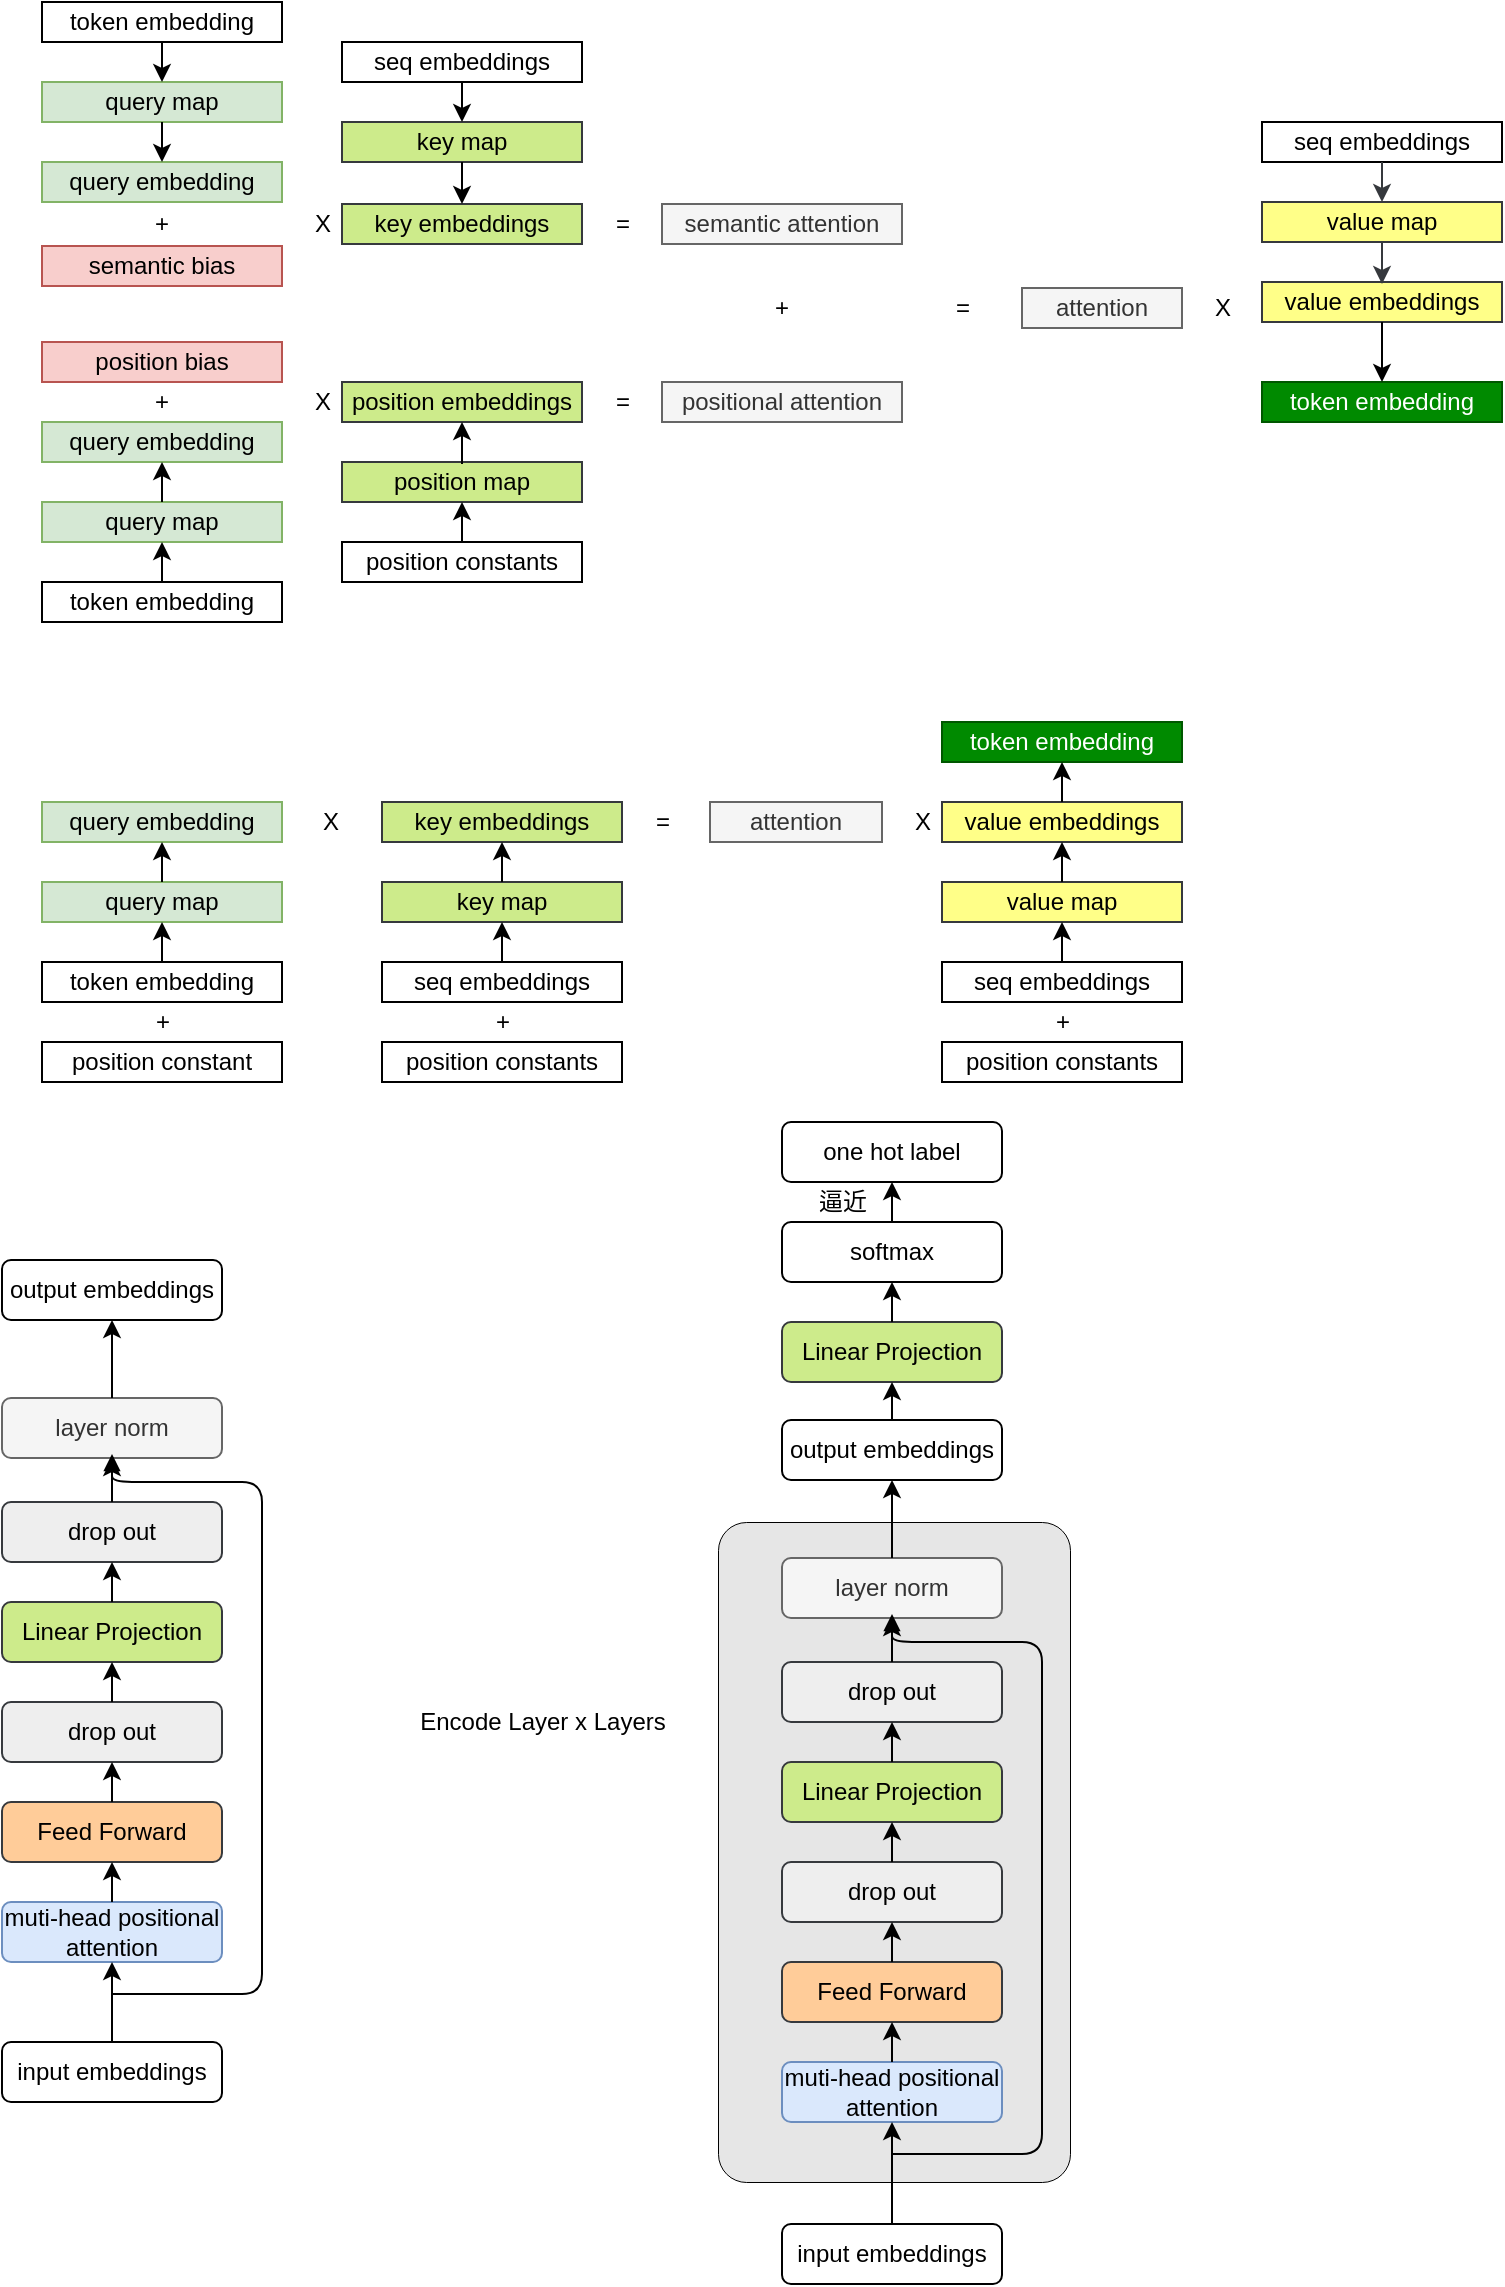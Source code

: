 <mxfile version="14.8.0" type="github">
  <diagram id="w2YfKV74kdbBBfWDP6RA" name="Page-1">
    <mxGraphModel dx="1186" dy="696" grid="1" gridSize="10" guides="1" tooltips="1" connect="1" arrows="1" fold="1" page="1" pageScale="1" pageWidth="827" pageHeight="1169" math="0" shadow="0">
      <root>
        <mxCell id="0" />
        <mxCell id="1" parent="0" />
        <mxCell id="puIDueiWhjBaAkDINTCM-104" value="" style="group" vertex="1" connectable="0" parent="1">
          <mxGeometry x="70" y="380" width="570" height="180" as="geometry" />
        </mxCell>
        <mxCell id="puIDueiWhjBaAkDINTCM-53" value="" style="group" vertex="1" connectable="0" parent="puIDueiWhjBaAkDINTCM-104">
          <mxGeometry y="40" width="120" height="120" as="geometry" />
        </mxCell>
        <mxCell id="puIDueiWhjBaAkDINTCM-16" value="query embedding" style="rounded=0;whiteSpace=wrap;html=1;fillColor=#d5e8d4;strokeColor=#82b366;" vertex="1" parent="puIDueiWhjBaAkDINTCM-53">
          <mxGeometry width="120" height="20" as="geometry" />
        </mxCell>
        <mxCell id="puIDueiWhjBaAkDINTCM-1" value="query map" style="rounded=0;whiteSpace=wrap;html=1;fillColor=#d5e8d4;strokeColor=#82b366;" vertex="1" parent="puIDueiWhjBaAkDINTCM-53">
          <mxGeometry y="40" width="120" height="20" as="geometry" />
        </mxCell>
        <mxCell id="puIDueiWhjBaAkDINTCM-6" value="token embedding" style="rounded=0;whiteSpace=wrap;html=1;" vertex="1" parent="puIDueiWhjBaAkDINTCM-53">
          <mxGeometry y="80" width="120" height="20" as="geometry" />
        </mxCell>
        <mxCell id="puIDueiWhjBaAkDINTCM-54" value="" style="endArrow=classic;html=1;fontColor=#000000;exitX=0.5;exitY=0;exitDx=0;exitDy=0;entryX=0.5;entryY=1;entryDx=0;entryDy=0;" edge="1" parent="puIDueiWhjBaAkDINTCM-53" source="puIDueiWhjBaAkDINTCM-6" target="puIDueiWhjBaAkDINTCM-1">
          <mxGeometry width="50" height="50" relative="1" as="geometry">
            <mxPoint x="310" y="-80" as="sourcePoint" />
            <mxPoint x="360" y="-130" as="targetPoint" />
          </mxGeometry>
        </mxCell>
        <mxCell id="puIDueiWhjBaAkDINTCM-55" value="" style="endArrow=classic;html=1;fontColor=#000000;exitX=0.5;exitY=0;exitDx=0;exitDy=0;entryX=0.5;entryY=1;entryDx=0;entryDy=0;" edge="1" parent="puIDueiWhjBaAkDINTCM-53" source="puIDueiWhjBaAkDINTCM-1" target="puIDueiWhjBaAkDINTCM-16">
          <mxGeometry width="50" height="50" relative="1" as="geometry">
            <mxPoint x="310" y="-80" as="sourcePoint" />
            <mxPoint x="60" y="30" as="targetPoint" />
          </mxGeometry>
        </mxCell>
        <mxCell id="puIDueiWhjBaAkDINTCM-100" value="+" style="text;html=1;resizable=0;autosize=1;align=center;verticalAlign=middle;points=[];fillColor=none;strokeColor=none;rounded=0;fontColor=#000000;" vertex="1" parent="puIDueiWhjBaAkDINTCM-53">
          <mxGeometry x="50" y="100" width="20" height="20" as="geometry" />
        </mxCell>
        <mxCell id="puIDueiWhjBaAkDINTCM-79" value="" style="group" vertex="1" connectable="0" parent="puIDueiWhjBaAkDINTCM-104">
          <mxGeometry x="170" y="40" width="120" height="100" as="geometry" />
        </mxCell>
        <mxCell id="puIDueiWhjBaAkDINTCM-80" value="key embeddings" style="rounded=0;whiteSpace=wrap;html=1;fillColor=#cdeb8b;strokeColor=#36393d;" vertex="1" parent="puIDueiWhjBaAkDINTCM-79">
          <mxGeometry width="120" height="20" as="geometry" />
        </mxCell>
        <mxCell id="puIDueiWhjBaAkDINTCM-81" value="key map" style="rounded=0;whiteSpace=wrap;html=1;fillColor=#cdeb8b;strokeColor=#36393d;" vertex="1" parent="puIDueiWhjBaAkDINTCM-79">
          <mxGeometry y="40" width="120" height="20" as="geometry" />
        </mxCell>
        <mxCell id="puIDueiWhjBaAkDINTCM-82" value="seq embeddings" style="rounded=0;whiteSpace=wrap;html=1;" vertex="1" parent="puIDueiWhjBaAkDINTCM-79">
          <mxGeometry y="80" width="120" height="20" as="geometry" />
        </mxCell>
        <mxCell id="puIDueiWhjBaAkDINTCM-83" value="" style="endArrow=classic;html=1;fontColor=#000000;exitX=0.5;exitY=0;exitDx=0;exitDy=0;entryX=0.5;entryY=1;entryDx=0;entryDy=0;" edge="1" parent="puIDueiWhjBaAkDINTCM-79" source="puIDueiWhjBaAkDINTCM-82" target="puIDueiWhjBaAkDINTCM-81">
          <mxGeometry width="50" height="50" relative="1" as="geometry">
            <mxPoint x="310" y="-80" as="sourcePoint" />
            <mxPoint x="360" y="-130" as="targetPoint" />
          </mxGeometry>
        </mxCell>
        <mxCell id="puIDueiWhjBaAkDINTCM-84" value="" style="endArrow=classic;html=1;fontColor=#000000;exitX=0.5;exitY=0;exitDx=0;exitDy=0;entryX=0.5;entryY=1;entryDx=0;entryDy=0;" edge="1" parent="puIDueiWhjBaAkDINTCM-79" source="puIDueiWhjBaAkDINTCM-81" target="puIDueiWhjBaAkDINTCM-80">
          <mxGeometry width="50" height="50" relative="1" as="geometry">
            <mxPoint x="310" y="-80" as="sourcePoint" />
            <mxPoint x="60" y="30" as="targetPoint" />
          </mxGeometry>
        </mxCell>
        <mxCell id="puIDueiWhjBaAkDINTCM-85" value="X" style="text;html=1;resizable=0;autosize=1;align=center;verticalAlign=middle;points=[];fillColor=none;strokeColor=none;rounded=0;fontColor=#000000;" vertex="1" parent="puIDueiWhjBaAkDINTCM-104">
          <mxGeometry x="134" y="40" width="20" height="20" as="geometry" />
        </mxCell>
        <mxCell id="puIDueiWhjBaAkDINTCM-86" value="attention" style="rounded=0;whiteSpace=wrap;html=1;fillColor=#f5f5f5;strokeColor=#666666;fontColor=#333333;" vertex="1" parent="puIDueiWhjBaAkDINTCM-104">
          <mxGeometry x="334" y="40" width="86" height="20" as="geometry" />
        </mxCell>
        <mxCell id="puIDueiWhjBaAkDINTCM-87" value="=" style="text;html=1;resizable=0;autosize=1;align=center;verticalAlign=middle;points=[];fillColor=none;strokeColor=none;rounded=0;fontColor=#000000;" vertex="1" parent="puIDueiWhjBaAkDINTCM-104">
          <mxGeometry x="300" y="40" width="20" height="20" as="geometry" />
        </mxCell>
        <mxCell id="puIDueiWhjBaAkDINTCM-88" value="" style="group" vertex="1" connectable="0" parent="puIDueiWhjBaAkDINTCM-104">
          <mxGeometry x="450" y="40" width="120" height="100" as="geometry" />
        </mxCell>
        <mxCell id="puIDueiWhjBaAkDINTCM-89" value="value embeddings" style="rounded=0;whiteSpace=wrap;html=1;fillColor=#ffff88;strokeColor=#36393d;" vertex="1" parent="puIDueiWhjBaAkDINTCM-88">
          <mxGeometry width="120" height="20" as="geometry" />
        </mxCell>
        <mxCell id="puIDueiWhjBaAkDINTCM-90" value="value map" style="rounded=0;whiteSpace=wrap;html=1;fillColor=#ffff88;strokeColor=#36393d;" vertex="1" parent="puIDueiWhjBaAkDINTCM-88">
          <mxGeometry y="40" width="120" height="20" as="geometry" />
        </mxCell>
        <mxCell id="puIDueiWhjBaAkDINTCM-91" value="seq embeddings" style="rounded=0;whiteSpace=wrap;html=1;" vertex="1" parent="puIDueiWhjBaAkDINTCM-88">
          <mxGeometry y="80" width="120" height="20" as="geometry" />
        </mxCell>
        <mxCell id="puIDueiWhjBaAkDINTCM-92" value="" style="endArrow=classic;html=1;fontColor=#000000;exitX=0.5;exitY=0;exitDx=0;exitDy=0;entryX=0.5;entryY=1;entryDx=0;entryDy=0;" edge="1" parent="puIDueiWhjBaAkDINTCM-88" source="puIDueiWhjBaAkDINTCM-91" target="puIDueiWhjBaAkDINTCM-90">
          <mxGeometry width="50" height="50" relative="1" as="geometry">
            <mxPoint x="310" y="-80" as="sourcePoint" />
            <mxPoint x="360" y="-130" as="targetPoint" />
          </mxGeometry>
        </mxCell>
        <mxCell id="puIDueiWhjBaAkDINTCM-93" value="" style="endArrow=classic;html=1;fontColor=#000000;exitX=0.5;exitY=0;exitDx=0;exitDy=0;entryX=0.5;entryY=1;entryDx=0;entryDy=0;" edge="1" parent="puIDueiWhjBaAkDINTCM-88" source="puIDueiWhjBaAkDINTCM-90" target="puIDueiWhjBaAkDINTCM-89">
          <mxGeometry width="50" height="50" relative="1" as="geometry">
            <mxPoint x="310" y="-80" as="sourcePoint" />
            <mxPoint x="60" y="30" as="targetPoint" />
          </mxGeometry>
        </mxCell>
        <mxCell id="puIDueiWhjBaAkDINTCM-94" value="X" style="text;html=1;resizable=0;autosize=1;align=center;verticalAlign=middle;points=[];fillColor=none;strokeColor=none;rounded=0;fontColor=#000000;" vertex="1" parent="puIDueiWhjBaAkDINTCM-104">
          <mxGeometry x="430" y="40" width="20" height="20" as="geometry" />
        </mxCell>
        <mxCell id="puIDueiWhjBaAkDINTCM-95" value="token embedding" style="rounded=0;whiteSpace=wrap;html=1;fillColor=#008a00;strokeColor=#005700;fontColor=#ffffff;" vertex="1" parent="puIDueiWhjBaAkDINTCM-104">
          <mxGeometry x="450" width="120" height="20" as="geometry" />
        </mxCell>
        <mxCell id="puIDueiWhjBaAkDINTCM-97" value="" style="endArrow=classic;html=1;fontColor=#000000;exitX=0.5;exitY=0;exitDx=0;exitDy=0;entryX=0.5;entryY=1;entryDx=0;entryDy=0;" edge="1" parent="puIDueiWhjBaAkDINTCM-104" source="puIDueiWhjBaAkDINTCM-89" target="puIDueiWhjBaAkDINTCM-95">
          <mxGeometry width="50" height="50" relative="1" as="geometry">
            <mxPoint x="290" y="-30" as="sourcePoint" />
            <mxPoint x="340" y="-80" as="targetPoint" />
          </mxGeometry>
        </mxCell>
        <mxCell id="puIDueiWhjBaAkDINTCM-98" value="position constant" style="rounded=0;whiteSpace=wrap;html=1;" vertex="1" parent="puIDueiWhjBaAkDINTCM-104">
          <mxGeometry y="160" width="120" height="20" as="geometry" />
        </mxCell>
        <mxCell id="puIDueiWhjBaAkDINTCM-99" value="position constants" style="rounded=0;whiteSpace=wrap;html=1;" vertex="1" parent="puIDueiWhjBaAkDINTCM-104">
          <mxGeometry x="170" y="160" width="120" height="20" as="geometry" />
        </mxCell>
        <mxCell id="puIDueiWhjBaAkDINTCM-101" value="+" style="text;html=1;resizable=0;autosize=1;align=center;verticalAlign=middle;points=[];fillColor=none;strokeColor=none;rounded=0;fontColor=#000000;" vertex="1" parent="puIDueiWhjBaAkDINTCM-104">
          <mxGeometry x="220" y="140" width="20" height="20" as="geometry" />
        </mxCell>
        <mxCell id="puIDueiWhjBaAkDINTCM-102" value="position constants" style="rounded=0;whiteSpace=wrap;html=1;" vertex="1" parent="puIDueiWhjBaAkDINTCM-104">
          <mxGeometry x="450" y="160" width="120" height="20" as="geometry" />
        </mxCell>
        <mxCell id="puIDueiWhjBaAkDINTCM-103" value="+" style="text;html=1;resizable=0;autosize=1;align=center;verticalAlign=middle;points=[];fillColor=none;strokeColor=none;rounded=0;fontColor=#000000;" vertex="1" parent="puIDueiWhjBaAkDINTCM-104">
          <mxGeometry x="500" y="140" width="20" height="20" as="geometry" />
        </mxCell>
        <mxCell id="puIDueiWhjBaAkDINTCM-105" value="" style="group" vertex="1" connectable="0" parent="1">
          <mxGeometry x="70" y="20" width="730" height="310" as="geometry" />
        </mxCell>
        <mxCell id="puIDueiWhjBaAkDINTCM-23" value="key embeddings" style="rounded=0;whiteSpace=wrap;html=1;fillColor=#cdeb8b;strokeColor=#36393d;" vertex="1" parent="puIDueiWhjBaAkDINTCM-105">
          <mxGeometry x="150" y="101" width="120" height="20" as="geometry" />
        </mxCell>
        <mxCell id="puIDueiWhjBaAkDINTCM-25" value="" style="group" vertex="1" connectable="0" parent="puIDueiWhjBaAkDINTCM-105">
          <mxGeometry y="80" width="120" height="62" as="geometry" />
        </mxCell>
        <mxCell id="puIDueiWhjBaAkDINTCM-11" value="query embedding" style="rounded=0;whiteSpace=wrap;html=1;fillColor=#d5e8d4;strokeColor=#82b366;" vertex="1" parent="puIDueiWhjBaAkDINTCM-25">
          <mxGeometry width="120" height="20" as="geometry" />
        </mxCell>
        <mxCell id="puIDueiWhjBaAkDINTCM-15" value="semantic bias" style="rounded=0;whiteSpace=wrap;html=1;fillColor=#f8cecc;strokeColor=#b85450;" vertex="1" parent="puIDueiWhjBaAkDINTCM-25">
          <mxGeometry y="42" width="120" height="20" as="geometry" />
        </mxCell>
        <mxCell id="puIDueiWhjBaAkDINTCM-19" value="+" style="rounded=0;whiteSpace=wrap;html=1;strokeColor=#FFFFFF;" vertex="1" parent="puIDueiWhjBaAkDINTCM-25">
          <mxGeometry y="21" width="120" height="20" as="geometry" />
        </mxCell>
        <mxCell id="puIDueiWhjBaAkDINTCM-26" value="" style="group" vertex="1" connectable="0" parent="puIDueiWhjBaAkDINTCM-105">
          <mxGeometry y="170" width="120" height="60" as="geometry" />
        </mxCell>
        <mxCell id="puIDueiWhjBaAkDINTCM-21" value="+" style="rounded=0;whiteSpace=wrap;html=1;strokeColor=#FFFFFF;" vertex="1" parent="puIDueiWhjBaAkDINTCM-26">
          <mxGeometry y="20" width="120" height="20" as="geometry" />
        </mxCell>
        <mxCell id="puIDueiWhjBaAkDINTCM-12" value="position bias" style="rounded=0;whiteSpace=wrap;html=1;fillColor=#f8cecc;strokeColor=#b85450;" vertex="1" parent="puIDueiWhjBaAkDINTCM-26">
          <mxGeometry width="120" height="20" as="geometry" />
        </mxCell>
        <mxCell id="puIDueiWhjBaAkDINTCM-14" value="query embedding" style="rounded=0;whiteSpace=wrap;html=1;fillColor=#d5e8d4;strokeColor=#82b366;" vertex="1" parent="puIDueiWhjBaAkDINTCM-26">
          <mxGeometry y="40" width="120" height="20" as="geometry" />
        </mxCell>
        <mxCell id="puIDueiWhjBaAkDINTCM-28" value="position embeddings" style="rounded=0;whiteSpace=wrap;html=1;fillColor=#cdeb8b;strokeColor=#36393d;" vertex="1" parent="puIDueiWhjBaAkDINTCM-105">
          <mxGeometry x="150" y="190" width="120" height="20" as="geometry" />
        </mxCell>
        <mxCell id="puIDueiWhjBaAkDINTCM-30" value="X" style="text;html=1;resizable=0;autosize=1;align=center;verticalAlign=middle;points=[];fillColor=none;strokeColor=none;rounded=0;fontColor=#000000;" vertex="1" parent="puIDueiWhjBaAkDINTCM-105">
          <mxGeometry x="130" y="101" width="20" height="20" as="geometry" />
        </mxCell>
        <mxCell id="puIDueiWhjBaAkDINTCM-32" value="X" style="text;html=1;resizable=0;autosize=1;align=center;verticalAlign=middle;points=[];fillColor=none;strokeColor=none;rounded=0;fontColor=#000000;" vertex="1" parent="puIDueiWhjBaAkDINTCM-105">
          <mxGeometry x="130" y="190" width="20" height="20" as="geometry" />
        </mxCell>
        <mxCell id="puIDueiWhjBaAkDINTCM-33" value="semantic attention" style="rounded=0;whiteSpace=wrap;html=1;fillColor=#f5f5f5;strokeColor=#666666;fontColor=#333333;" vertex="1" parent="puIDueiWhjBaAkDINTCM-105">
          <mxGeometry x="310" y="101" width="120" height="20" as="geometry" />
        </mxCell>
        <mxCell id="puIDueiWhjBaAkDINTCM-34" value="positional attention" style="rounded=0;whiteSpace=wrap;html=1;fillColor=#f5f5f5;strokeColor=#666666;fontColor=#333333;" vertex="1" parent="puIDueiWhjBaAkDINTCM-105">
          <mxGeometry x="310" y="190" width="120" height="20" as="geometry" />
        </mxCell>
        <mxCell id="puIDueiWhjBaAkDINTCM-36" value="=" style="text;html=1;resizable=0;autosize=1;align=center;verticalAlign=middle;points=[];fillColor=none;strokeColor=none;rounded=0;fontColor=#000000;" vertex="1" parent="puIDueiWhjBaAkDINTCM-105">
          <mxGeometry x="280" y="101" width="20" height="20" as="geometry" />
        </mxCell>
        <mxCell id="puIDueiWhjBaAkDINTCM-37" value="=" style="text;html=1;resizable=0;autosize=1;align=center;verticalAlign=middle;points=[];fillColor=none;strokeColor=none;rounded=0;fontColor=#000000;" vertex="1" parent="puIDueiWhjBaAkDINTCM-105">
          <mxGeometry x="280" y="190" width="20" height="20" as="geometry" />
        </mxCell>
        <mxCell id="puIDueiWhjBaAkDINTCM-38" value="+" style="rounded=0;whiteSpace=wrap;html=1;strokeColor=#FFFFFF;" vertex="1" parent="puIDueiWhjBaAkDINTCM-105">
          <mxGeometry x="310" y="143" width="120" height="20" as="geometry" />
        </mxCell>
        <mxCell id="puIDueiWhjBaAkDINTCM-39" value="attention" style="rounded=0;whiteSpace=wrap;html=1;fillColor=#f5f5f5;strokeColor=#666666;fontColor=#333333;" vertex="1" parent="puIDueiWhjBaAkDINTCM-105">
          <mxGeometry x="490" y="143" width="80" height="20" as="geometry" />
        </mxCell>
        <mxCell id="puIDueiWhjBaAkDINTCM-43" value="=" style="text;html=1;resizable=0;autosize=1;align=center;verticalAlign=middle;points=[];fillColor=none;strokeColor=none;rounded=0;fontColor=#000000;" vertex="1" parent="puIDueiWhjBaAkDINTCM-105">
          <mxGeometry x="450" y="143" width="20" height="20" as="geometry" />
        </mxCell>
        <mxCell id="puIDueiWhjBaAkDINTCM-2" value="key map" style="rounded=0;whiteSpace=wrap;html=1;fillColor=#cdeb8b;strokeColor=#36393d;" vertex="1" parent="puIDueiWhjBaAkDINTCM-105">
          <mxGeometry x="150" y="60" width="120" height="20" as="geometry" />
        </mxCell>
        <mxCell id="puIDueiWhjBaAkDINTCM-4" value="position map" style="rounded=0;whiteSpace=wrap;html=1;fillColor=#cdeb8b;strokeColor=#36393d;" vertex="1" parent="puIDueiWhjBaAkDINTCM-105">
          <mxGeometry x="150" y="230" width="120" height="20" as="geometry" />
        </mxCell>
        <mxCell id="puIDueiWhjBaAkDINTCM-60" value="" style="group" vertex="1" connectable="0" parent="puIDueiWhjBaAkDINTCM-105">
          <mxGeometry y="230" width="120" height="80" as="geometry" />
        </mxCell>
        <mxCell id="puIDueiWhjBaAkDINTCM-56" value="query map" style="rounded=0;whiteSpace=wrap;html=1;fillColor=#d5e8d4;strokeColor=#82b366;" vertex="1" parent="puIDueiWhjBaAkDINTCM-60">
          <mxGeometry y="20" width="120" height="20" as="geometry" />
        </mxCell>
        <mxCell id="puIDueiWhjBaAkDINTCM-57" value="token embedding" style="rounded=0;whiteSpace=wrap;html=1;" vertex="1" parent="puIDueiWhjBaAkDINTCM-60">
          <mxGeometry y="60" width="120" height="20" as="geometry" />
        </mxCell>
        <mxCell id="puIDueiWhjBaAkDINTCM-58" value="" style="endArrow=classic;html=1;fontColor=#000000;exitX=0.5;exitY=0;exitDx=0;exitDy=0;entryX=0.5;entryY=1;entryDx=0;entryDy=0;" edge="1" parent="puIDueiWhjBaAkDINTCM-60" source="puIDueiWhjBaAkDINTCM-57" target="puIDueiWhjBaAkDINTCM-56">
          <mxGeometry width="50" height="50" relative="1" as="geometry">
            <mxPoint x="230" y="-560" as="sourcePoint" />
            <mxPoint x="280" y="-610" as="targetPoint" />
          </mxGeometry>
        </mxCell>
        <mxCell id="puIDueiWhjBaAkDINTCM-59" value="" style="endArrow=classic;html=1;fontColor=#000000;exitX=0.5;exitY=0;exitDx=0;exitDy=0;entryX=0.5;entryY=1;entryDx=0;entryDy=0;" edge="1" parent="puIDueiWhjBaAkDINTCM-60" source="puIDueiWhjBaAkDINTCM-56">
          <mxGeometry width="50" height="50" relative="1" as="geometry">
            <mxPoint x="230" y="-560" as="sourcePoint" />
            <mxPoint x="60" as="targetPoint" />
          </mxGeometry>
        </mxCell>
        <mxCell id="puIDueiWhjBaAkDINTCM-61" value="seq embeddings" style="rounded=0;whiteSpace=wrap;html=1;" vertex="1" parent="puIDueiWhjBaAkDINTCM-105">
          <mxGeometry x="150" y="20" width="120" height="20" as="geometry" />
        </mxCell>
        <mxCell id="puIDueiWhjBaAkDINTCM-62" value="" style="endArrow=classic;html=1;fontColor=#000000;entryX=0.5;entryY=0;entryDx=0;entryDy=0;" edge="1" parent="puIDueiWhjBaAkDINTCM-105" target="puIDueiWhjBaAkDINTCM-2">
          <mxGeometry width="50" height="50" relative="1" as="geometry">
            <mxPoint x="210" y="40" as="sourcePoint" />
            <mxPoint x="370" y="210" as="targetPoint" />
          </mxGeometry>
        </mxCell>
        <mxCell id="puIDueiWhjBaAkDINTCM-63" value="" style="endArrow=classic;html=1;fontColor=#000000;exitX=0.5;exitY=1;exitDx=0;exitDy=0;entryX=0.5;entryY=0;entryDx=0;entryDy=0;" edge="1" parent="puIDueiWhjBaAkDINTCM-105" source="puIDueiWhjBaAkDINTCM-2" target="puIDueiWhjBaAkDINTCM-23">
          <mxGeometry width="50" height="50" relative="1" as="geometry">
            <mxPoint x="320" y="260" as="sourcePoint" />
            <mxPoint x="370" y="210" as="targetPoint" />
          </mxGeometry>
        </mxCell>
        <mxCell id="puIDueiWhjBaAkDINTCM-64" value="position constants" style="rounded=0;whiteSpace=wrap;html=1;" vertex="1" parent="puIDueiWhjBaAkDINTCM-105">
          <mxGeometry x="150" y="270" width="120" height="20" as="geometry" />
        </mxCell>
        <mxCell id="puIDueiWhjBaAkDINTCM-65" value="" style="endArrow=classic;html=1;fontColor=#000000;exitX=0.5;exitY=0;exitDx=0;exitDy=0;entryX=0.5;entryY=1;entryDx=0;entryDy=0;" edge="1" parent="puIDueiWhjBaAkDINTCM-105" source="puIDueiWhjBaAkDINTCM-64" target="puIDueiWhjBaAkDINTCM-4">
          <mxGeometry width="50" height="50" relative="1" as="geometry">
            <mxPoint x="320" y="260" as="sourcePoint" />
            <mxPoint x="370" y="210" as="targetPoint" />
          </mxGeometry>
        </mxCell>
        <mxCell id="puIDueiWhjBaAkDINTCM-66" value="" style="endArrow=classic;html=1;fontColor=#000000;entryX=0.5;entryY=1;entryDx=0;entryDy=0;" edge="1" parent="puIDueiWhjBaAkDINTCM-105" target="puIDueiWhjBaAkDINTCM-28">
          <mxGeometry width="50" height="50" relative="1" as="geometry">
            <mxPoint x="210" y="231" as="sourcePoint" />
            <mxPoint x="370" y="210" as="targetPoint" />
          </mxGeometry>
        </mxCell>
        <mxCell id="puIDueiWhjBaAkDINTCM-67" value="token embedding" style="rounded=0;whiteSpace=wrap;html=1;" vertex="1" parent="puIDueiWhjBaAkDINTCM-105">
          <mxGeometry width="120" height="20" as="geometry" />
        </mxCell>
        <mxCell id="puIDueiWhjBaAkDINTCM-68" value="query map" style="rounded=0;whiteSpace=wrap;html=1;fillColor=#d5e8d4;strokeColor=#82b366;" vertex="1" parent="puIDueiWhjBaAkDINTCM-105">
          <mxGeometry y="40" width="120" height="20" as="geometry" />
        </mxCell>
        <mxCell id="puIDueiWhjBaAkDINTCM-70" style="edgeStyle=orthogonalEdgeStyle;rounded=0;orthogonalLoop=1;jettySize=auto;html=1;exitX=0.5;exitY=1;exitDx=0;exitDy=0;entryX=0.5;entryY=0;entryDx=0;entryDy=0;fontColor=#000000;" edge="1" parent="puIDueiWhjBaAkDINTCM-105" source="puIDueiWhjBaAkDINTCM-67" target="puIDueiWhjBaAkDINTCM-68">
          <mxGeometry relative="1" as="geometry" />
        </mxCell>
        <mxCell id="puIDueiWhjBaAkDINTCM-71" value="" style="endArrow=classic;html=1;fontColor=#000000;entryX=0.5;entryY=0;entryDx=0;entryDy=0;exitX=0.5;exitY=1;exitDx=0;exitDy=0;" edge="1" parent="puIDueiWhjBaAkDINTCM-105" source="puIDueiWhjBaAkDINTCM-68" target="puIDueiWhjBaAkDINTCM-11">
          <mxGeometry width="50" height="50" relative="1" as="geometry">
            <mxPoint x="320" y="260" as="sourcePoint" />
            <mxPoint x="370" y="210" as="targetPoint" />
          </mxGeometry>
        </mxCell>
        <mxCell id="puIDueiWhjBaAkDINTCM-76" value="" style="group" vertex="1" connectable="0" parent="puIDueiWhjBaAkDINTCM-105">
          <mxGeometry x="610" y="60" width="120" height="101" as="geometry" />
        </mxCell>
        <mxCell id="puIDueiWhjBaAkDINTCM-24" value="value embeddings" style="rounded=0;whiteSpace=wrap;html=1;fillColor=#ffff88;strokeColor=#36393d;" vertex="1" parent="puIDueiWhjBaAkDINTCM-76">
          <mxGeometry y="80" width="120" height="20" as="geometry" />
        </mxCell>
        <mxCell id="puIDueiWhjBaAkDINTCM-72" value="value map" style="rounded=0;whiteSpace=wrap;html=1;fillColor=#ffff88;strokeColor=#36393d;" vertex="1" parent="puIDueiWhjBaAkDINTCM-76">
          <mxGeometry y="40" width="120" height="20" as="geometry" />
        </mxCell>
        <mxCell id="puIDueiWhjBaAkDINTCM-73" value="seq embeddings" style="rounded=0;whiteSpace=wrap;html=1;" vertex="1" parent="puIDueiWhjBaAkDINTCM-76">
          <mxGeometry width="120" height="20" as="geometry" />
        </mxCell>
        <mxCell id="puIDueiWhjBaAkDINTCM-74" value="" style="endArrow=classic;html=1;fontColor=#000000;entryX=0.5;entryY=0;entryDx=0;entryDy=0;fillColor=#ffff88;strokeColor=#36393d;" edge="1" parent="puIDueiWhjBaAkDINTCM-76" target="puIDueiWhjBaAkDINTCM-72">
          <mxGeometry width="50" height="50" relative="1" as="geometry">
            <mxPoint x="60" y="20" as="sourcePoint" />
            <mxPoint x="220" y="190" as="targetPoint" />
          </mxGeometry>
        </mxCell>
        <mxCell id="puIDueiWhjBaAkDINTCM-75" value="" style="endArrow=classic;html=1;fontColor=#000000;exitX=0.5;exitY=1;exitDx=0;exitDy=0;entryX=0.5;entryY=0;entryDx=0;entryDy=0;fillColor=#ffff88;strokeColor=#36393d;" edge="1" parent="puIDueiWhjBaAkDINTCM-76" source="puIDueiWhjBaAkDINTCM-72">
          <mxGeometry width="50" height="50" relative="1" as="geometry">
            <mxPoint x="170" y="240" as="sourcePoint" />
            <mxPoint x="60" y="81" as="targetPoint" />
          </mxGeometry>
        </mxCell>
        <mxCell id="puIDueiWhjBaAkDINTCM-77" value="X" style="text;html=1;resizable=0;autosize=1;align=center;verticalAlign=middle;points=[];fillColor=none;strokeColor=none;rounded=0;fontColor=#000000;" vertex="1" parent="puIDueiWhjBaAkDINTCM-105">
          <mxGeometry x="580" y="143" width="20" height="20" as="geometry" />
        </mxCell>
        <mxCell id="puIDueiWhjBaAkDINTCM-78" value="token embedding" style="rounded=0;whiteSpace=wrap;html=1;fillColor=#008a00;strokeColor=#005700;fontColor=#ffffff;" vertex="1" parent="puIDueiWhjBaAkDINTCM-105">
          <mxGeometry x="610" y="190" width="120" height="20" as="geometry" />
        </mxCell>
        <mxCell id="puIDueiWhjBaAkDINTCM-96" value="" style="endArrow=classic;html=1;fontColor=#000000;exitX=0.5;exitY=1;exitDx=0;exitDy=0;entryX=0.5;entryY=0;entryDx=0;entryDy=0;" edge="1" parent="puIDueiWhjBaAkDINTCM-105" source="puIDueiWhjBaAkDINTCM-24" target="puIDueiWhjBaAkDINTCM-78">
          <mxGeometry width="50" height="50" relative="1" as="geometry">
            <mxPoint x="300" y="370" as="sourcePoint" />
            <mxPoint x="650" y="230" as="targetPoint" />
          </mxGeometry>
        </mxCell>
        <mxCell id="puIDueiWhjBaAkDINTCM-136" value="" style="group" vertex="1" connectable="0" parent="1">
          <mxGeometry x="50" y="670" width="130" height="392" as="geometry" />
        </mxCell>
        <mxCell id="puIDueiWhjBaAkDINTCM-106" value="input embeddings" style="rounded=1;whiteSpace=wrap;html=1;fontColor=#000000;" vertex="1" parent="puIDueiWhjBaAkDINTCM-136">
          <mxGeometry y="370" width="110" height="30" as="geometry" />
        </mxCell>
        <mxCell id="puIDueiWhjBaAkDINTCM-108" value="muti-head positional attention" style="rounded=1;whiteSpace=wrap;html=1;fillColor=#dae8fc;strokeColor=#6c8ebf;" vertex="1" parent="puIDueiWhjBaAkDINTCM-136">
          <mxGeometry y="300" width="110" height="30" as="geometry" />
        </mxCell>
        <mxCell id="puIDueiWhjBaAkDINTCM-109" value="Feed Forward" style="rounded=1;whiteSpace=wrap;html=1;fillColor=#ffcc99;strokeColor=#36393d;" vertex="1" parent="puIDueiWhjBaAkDINTCM-136">
          <mxGeometry y="250" width="110" height="30" as="geometry" />
        </mxCell>
        <mxCell id="puIDueiWhjBaAkDINTCM-110" value="Linear Projection" style="rounded=1;whiteSpace=wrap;html=1;fillColor=#cdeb8b;strokeColor=#36393d;" vertex="1" parent="puIDueiWhjBaAkDINTCM-136">
          <mxGeometry y="150" width="110" height="30" as="geometry" />
        </mxCell>
        <mxCell id="puIDueiWhjBaAkDINTCM-111" value="" style="endArrow=classic;html=1;fontColor=#000000;exitX=0.5;exitY=0;exitDx=0;exitDy=0;entryX=0.5;entryY=1;entryDx=0;entryDy=0;" edge="1" parent="puIDueiWhjBaAkDINTCM-136" source="puIDueiWhjBaAkDINTCM-106" target="puIDueiWhjBaAkDINTCM-108">
          <mxGeometry width="50" height="50" relative="1" as="geometry">
            <mxPoint x="160" y="190" as="sourcePoint" />
            <mxPoint x="210" y="140" as="targetPoint" />
            <Array as="points">
              <mxPoint x="55" y="360" />
            </Array>
          </mxGeometry>
        </mxCell>
        <mxCell id="puIDueiWhjBaAkDINTCM-114" value="drop out" style="rounded=1;whiteSpace=wrap;html=1;fillColor=#eeeeee;strokeColor=#36393d;" vertex="1" parent="puIDueiWhjBaAkDINTCM-136">
          <mxGeometry y="100" width="110" height="30" as="geometry" />
        </mxCell>
        <mxCell id="puIDueiWhjBaAkDINTCM-115" value="drop out" style="rounded=1;whiteSpace=wrap;html=1;fillColor=#eeeeee;strokeColor=#36393d;" vertex="1" parent="puIDueiWhjBaAkDINTCM-136">
          <mxGeometry y="200" width="110" height="30" as="geometry" />
        </mxCell>
        <mxCell id="puIDueiWhjBaAkDINTCM-117" value="layer norm" style="rounded=1;whiteSpace=wrap;html=1;fillColor=#f5f5f5;strokeColor=#666666;fontColor=#333333;" vertex="1" parent="puIDueiWhjBaAkDINTCM-136">
          <mxGeometry y="48" width="110" height="30" as="geometry" />
        </mxCell>
        <mxCell id="puIDueiWhjBaAkDINTCM-119" value="" style="endArrow=classic;html=1;fontColor=#000000;" edge="1" parent="puIDueiWhjBaAkDINTCM-136" source="puIDueiWhjBaAkDINTCM-114">
          <mxGeometry width="50" height="50" relative="1" as="geometry">
            <mxPoint x="160" y="180" as="sourcePoint" />
            <mxPoint x="55" y="78" as="targetPoint" />
          </mxGeometry>
        </mxCell>
        <mxCell id="puIDueiWhjBaAkDINTCM-120" value="" style="endArrow=classic;html=1;fontColor=#000000;entryX=0.5;entryY=1;entryDx=0;entryDy=0;" edge="1" parent="puIDueiWhjBaAkDINTCM-136" source="puIDueiWhjBaAkDINTCM-110" target="puIDueiWhjBaAkDINTCM-114">
          <mxGeometry width="50" height="50" relative="1" as="geometry">
            <mxPoint x="160" y="180" as="sourcePoint" />
            <mxPoint x="210" y="130" as="targetPoint" />
          </mxGeometry>
        </mxCell>
        <mxCell id="puIDueiWhjBaAkDINTCM-121" value="" style="endArrow=classic;html=1;fontColor=#000000;entryX=0.5;entryY=1;entryDx=0;entryDy=0;exitX=0.5;exitY=0;exitDx=0;exitDy=0;" edge="1" parent="puIDueiWhjBaAkDINTCM-136" source="puIDueiWhjBaAkDINTCM-115" target="puIDueiWhjBaAkDINTCM-110">
          <mxGeometry width="50" height="50" relative="1" as="geometry">
            <mxPoint x="160" y="180" as="sourcePoint" />
            <mxPoint x="210" y="130" as="targetPoint" />
          </mxGeometry>
        </mxCell>
        <mxCell id="puIDueiWhjBaAkDINTCM-122" value="" style="endArrow=classic;html=1;fontColor=#000000;entryX=0.5;entryY=1;entryDx=0;entryDy=0;" edge="1" parent="puIDueiWhjBaAkDINTCM-136" source="puIDueiWhjBaAkDINTCM-109" target="puIDueiWhjBaAkDINTCM-115">
          <mxGeometry width="50" height="50" relative="1" as="geometry">
            <mxPoint x="160" y="180" as="sourcePoint" />
            <mxPoint x="210" y="130" as="targetPoint" />
          </mxGeometry>
        </mxCell>
        <mxCell id="puIDueiWhjBaAkDINTCM-123" value="" style="endArrow=classic;html=1;fontColor=#000000;entryX=0.5;entryY=1;entryDx=0;entryDy=0;exitX=0.5;exitY=0;exitDx=0;exitDy=0;" edge="1" parent="puIDueiWhjBaAkDINTCM-136" source="puIDueiWhjBaAkDINTCM-108" target="puIDueiWhjBaAkDINTCM-109">
          <mxGeometry width="50" height="50" relative="1" as="geometry">
            <mxPoint x="160" y="180" as="sourcePoint" />
            <mxPoint x="210" y="130" as="targetPoint" />
          </mxGeometry>
        </mxCell>
        <mxCell id="puIDueiWhjBaAkDINTCM-133" value="" style="endArrow=block;endFill=1;html=1;edgeStyle=orthogonalEdgeStyle;align=left;verticalAlign=top;fontColor=#000000;" edge="1" parent="puIDueiWhjBaAkDINTCM-136">
          <mxGeometry x="-1" y="20" relative="1" as="geometry">
            <mxPoint x="55" y="346" as="sourcePoint" />
            <mxPoint x="55" y="76" as="targetPoint" />
            <Array as="points">
              <mxPoint x="130" y="346" />
              <mxPoint x="130" y="90" />
              <mxPoint x="55" y="90" />
            </Array>
            <mxPoint as="offset" />
          </mxGeometry>
        </mxCell>
        <mxCell id="puIDueiWhjBaAkDINTCM-135" value="output embeddings" style="rounded=1;whiteSpace=wrap;html=1;fontColor=#000000;" vertex="1" parent="puIDueiWhjBaAkDINTCM-136">
          <mxGeometry y="-21" width="110" height="30" as="geometry" />
        </mxCell>
        <mxCell id="puIDueiWhjBaAkDINTCM-137" value="" style="endArrow=classic;html=1;fontColor=#000000;entryX=0.5;entryY=1;entryDx=0;entryDy=0;exitX=0.5;exitY=0;exitDx=0;exitDy=0;" edge="1" parent="puIDueiWhjBaAkDINTCM-136" source="puIDueiWhjBaAkDINTCM-117" target="puIDueiWhjBaAkDINTCM-135">
          <mxGeometry width="50" height="50" relative="1" as="geometry">
            <mxPoint x="160" y="140" as="sourcePoint" />
            <mxPoint x="210" y="90" as="targetPoint" />
          </mxGeometry>
        </mxCell>
        <mxCell id="puIDueiWhjBaAkDINTCM-138" value="" style="rounded=1;whiteSpace=wrap;html=1;fontColor=#000000;arcSize=8;strokeWidth=0.5;fillColor=#E6E6E6;" vertex="1" parent="1">
          <mxGeometry x="408" y="780" width="176" height="330" as="geometry" />
        </mxCell>
        <mxCell id="puIDueiWhjBaAkDINTCM-156" value="" style="group" vertex="1" connectable="0" parent="1">
          <mxGeometry x="440" y="750" width="130" height="392" as="geometry" />
        </mxCell>
        <mxCell id="puIDueiWhjBaAkDINTCM-157" value="input embeddings" style="rounded=1;whiteSpace=wrap;html=1;fontColor=#000000;" vertex="1" parent="puIDueiWhjBaAkDINTCM-156">
          <mxGeometry y="381" width="110" height="30" as="geometry" />
        </mxCell>
        <mxCell id="puIDueiWhjBaAkDINTCM-158" value="muti-head positional attention" style="rounded=1;whiteSpace=wrap;html=1;fillColor=#dae8fc;strokeColor=#6c8ebf;" vertex="1" parent="puIDueiWhjBaAkDINTCM-156">
          <mxGeometry y="300" width="110" height="30" as="geometry" />
        </mxCell>
        <mxCell id="puIDueiWhjBaAkDINTCM-159" value="Feed Forward" style="rounded=1;whiteSpace=wrap;html=1;fillColor=#ffcc99;strokeColor=#36393d;" vertex="1" parent="puIDueiWhjBaAkDINTCM-156">
          <mxGeometry y="250" width="110" height="30" as="geometry" />
        </mxCell>
        <mxCell id="puIDueiWhjBaAkDINTCM-160" value="Linear Projection" style="rounded=1;whiteSpace=wrap;html=1;fillColor=#cdeb8b;strokeColor=#36393d;" vertex="1" parent="puIDueiWhjBaAkDINTCM-156">
          <mxGeometry y="150" width="110" height="30" as="geometry" />
        </mxCell>
        <mxCell id="puIDueiWhjBaAkDINTCM-161" value="" style="endArrow=classic;html=1;fontColor=#000000;exitX=0.5;exitY=0;exitDx=0;exitDy=0;entryX=0.5;entryY=1;entryDx=0;entryDy=0;" edge="1" parent="puIDueiWhjBaAkDINTCM-156" source="puIDueiWhjBaAkDINTCM-157" target="puIDueiWhjBaAkDINTCM-158">
          <mxGeometry width="50" height="50" relative="1" as="geometry">
            <mxPoint x="160" y="190" as="sourcePoint" />
            <mxPoint x="210" y="140" as="targetPoint" />
            <Array as="points">
              <mxPoint x="55" y="360" />
            </Array>
          </mxGeometry>
        </mxCell>
        <mxCell id="puIDueiWhjBaAkDINTCM-162" value="drop out" style="rounded=1;whiteSpace=wrap;html=1;fillColor=#eeeeee;strokeColor=#36393d;" vertex="1" parent="puIDueiWhjBaAkDINTCM-156">
          <mxGeometry y="100" width="110" height="30" as="geometry" />
        </mxCell>
        <mxCell id="puIDueiWhjBaAkDINTCM-163" value="drop out" style="rounded=1;whiteSpace=wrap;html=1;fillColor=#eeeeee;strokeColor=#36393d;" vertex="1" parent="puIDueiWhjBaAkDINTCM-156">
          <mxGeometry y="200" width="110" height="30" as="geometry" />
        </mxCell>
        <mxCell id="puIDueiWhjBaAkDINTCM-164" value="layer norm" style="rounded=1;whiteSpace=wrap;html=1;fillColor=#f5f5f5;strokeColor=#666666;fontColor=#333333;" vertex="1" parent="puIDueiWhjBaAkDINTCM-156">
          <mxGeometry y="48" width="110" height="30" as="geometry" />
        </mxCell>
        <mxCell id="puIDueiWhjBaAkDINTCM-165" value="" style="endArrow=classic;html=1;fontColor=#000000;" edge="1" parent="puIDueiWhjBaAkDINTCM-156" source="puIDueiWhjBaAkDINTCM-162">
          <mxGeometry width="50" height="50" relative="1" as="geometry">
            <mxPoint x="160" y="180" as="sourcePoint" />
            <mxPoint x="55" y="78" as="targetPoint" />
          </mxGeometry>
        </mxCell>
        <mxCell id="puIDueiWhjBaAkDINTCM-166" value="" style="endArrow=classic;html=1;fontColor=#000000;entryX=0.5;entryY=1;entryDx=0;entryDy=0;" edge="1" parent="puIDueiWhjBaAkDINTCM-156" source="puIDueiWhjBaAkDINTCM-160" target="puIDueiWhjBaAkDINTCM-162">
          <mxGeometry width="50" height="50" relative="1" as="geometry">
            <mxPoint x="160" y="180" as="sourcePoint" />
            <mxPoint x="210" y="130" as="targetPoint" />
          </mxGeometry>
        </mxCell>
        <mxCell id="puIDueiWhjBaAkDINTCM-167" value="" style="endArrow=classic;html=1;fontColor=#000000;entryX=0.5;entryY=1;entryDx=0;entryDy=0;exitX=0.5;exitY=0;exitDx=0;exitDy=0;" edge="1" parent="puIDueiWhjBaAkDINTCM-156" source="puIDueiWhjBaAkDINTCM-163" target="puIDueiWhjBaAkDINTCM-160">
          <mxGeometry width="50" height="50" relative="1" as="geometry">
            <mxPoint x="160" y="180" as="sourcePoint" />
            <mxPoint x="210" y="130" as="targetPoint" />
          </mxGeometry>
        </mxCell>
        <mxCell id="puIDueiWhjBaAkDINTCM-168" value="" style="endArrow=classic;html=1;fontColor=#000000;entryX=0.5;entryY=1;entryDx=0;entryDy=0;" edge="1" parent="puIDueiWhjBaAkDINTCM-156" source="puIDueiWhjBaAkDINTCM-159" target="puIDueiWhjBaAkDINTCM-163">
          <mxGeometry width="50" height="50" relative="1" as="geometry">
            <mxPoint x="160" y="180" as="sourcePoint" />
            <mxPoint x="210" y="130" as="targetPoint" />
          </mxGeometry>
        </mxCell>
        <mxCell id="puIDueiWhjBaAkDINTCM-169" value="" style="endArrow=classic;html=1;fontColor=#000000;entryX=0.5;entryY=1;entryDx=0;entryDy=0;exitX=0.5;exitY=0;exitDx=0;exitDy=0;" edge="1" parent="puIDueiWhjBaAkDINTCM-156" source="puIDueiWhjBaAkDINTCM-158" target="puIDueiWhjBaAkDINTCM-159">
          <mxGeometry width="50" height="50" relative="1" as="geometry">
            <mxPoint x="160" y="180" as="sourcePoint" />
            <mxPoint x="210" y="130" as="targetPoint" />
          </mxGeometry>
        </mxCell>
        <mxCell id="puIDueiWhjBaAkDINTCM-170" value="" style="endArrow=block;endFill=1;html=1;edgeStyle=orthogonalEdgeStyle;align=left;verticalAlign=top;fontColor=#000000;" edge="1" parent="puIDueiWhjBaAkDINTCM-156">
          <mxGeometry x="-1" y="20" relative="1" as="geometry">
            <mxPoint x="55" y="346" as="sourcePoint" />
            <mxPoint x="55" y="76" as="targetPoint" />
            <Array as="points">
              <mxPoint x="130" y="346" />
              <mxPoint x="130" y="90" />
              <mxPoint x="55" y="90" />
            </Array>
            <mxPoint as="offset" />
          </mxGeometry>
        </mxCell>
        <mxCell id="puIDueiWhjBaAkDINTCM-171" value="output embeddings" style="rounded=1;whiteSpace=wrap;html=1;fontColor=#000000;" vertex="1" parent="puIDueiWhjBaAkDINTCM-156">
          <mxGeometry y="-21" width="110" height="30" as="geometry" />
        </mxCell>
        <mxCell id="puIDueiWhjBaAkDINTCM-172" value="" style="endArrow=classic;html=1;fontColor=#000000;entryX=0.5;entryY=1;entryDx=0;entryDy=0;exitX=0.5;exitY=0;exitDx=0;exitDy=0;" edge="1" parent="puIDueiWhjBaAkDINTCM-156" source="puIDueiWhjBaAkDINTCM-164" target="puIDueiWhjBaAkDINTCM-171">
          <mxGeometry width="50" height="50" relative="1" as="geometry">
            <mxPoint x="160" y="140" as="sourcePoint" />
            <mxPoint x="210" y="90" as="targetPoint" />
          </mxGeometry>
        </mxCell>
        <mxCell id="puIDueiWhjBaAkDINTCM-173" value="Encode Layer x Layers" style="text;html=1;resizable=0;autosize=1;align=center;verticalAlign=middle;points=[];fillColor=none;strokeColor=none;rounded=0;fontColor=#000000;" vertex="1" parent="1">
          <mxGeometry x="250" y="870" width="140" height="20" as="geometry" />
        </mxCell>
        <mxCell id="puIDueiWhjBaAkDINTCM-174" value="softmax" style="rounded=1;whiteSpace=wrap;html=1;fontColor=#000000;" vertex="1" parent="1">
          <mxGeometry x="440" y="630" width="110" height="30" as="geometry" />
        </mxCell>
        <mxCell id="puIDueiWhjBaAkDINTCM-175" value="Linear Projection" style="rounded=1;whiteSpace=wrap;html=1;fillColor=#cdeb8b;strokeColor=#36393d;" vertex="1" parent="1">
          <mxGeometry x="440" y="680" width="110" height="30" as="geometry" />
        </mxCell>
        <mxCell id="puIDueiWhjBaAkDINTCM-177" value="one hot label" style="rounded=1;whiteSpace=wrap;html=1;fontColor=#000000;" vertex="1" parent="1">
          <mxGeometry x="440" y="580" width="110" height="30" as="geometry" />
        </mxCell>
        <mxCell id="puIDueiWhjBaAkDINTCM-178" value="" style="endArrow=classic;html=1;fontColor=#000000;entryX=0.5;entryY=1;entryDx=0;entryDy=0;exitX=0.5;exitY=0;exitDx=0;exitDy=0;" edge="1" parent="1" source="puIDueiWhjBaAkDINTCM-171" target="puIDueiWhjBaAkDINTCM-175">
          <mxGeometry width="50" height="50" relative="1" as="geometry">
            <mxPoint x="370" y="810" as="sourcePoint" />
            <mxPoint x="420" y="760" as="targetPoint" />
          </mxGeometry>
        </mxCell>
        <mxCell id="puIDueiWhjBaAkDINTCM-179" value="" style="endArrow=classic;html=1;fontColor=#000000;entryX=0.5;entryY=1;entryDx=0;entryDy=0;exitX=0.5;exitY=0;exitDx=0;exitDy=0;" edge="1" parent="1" source="puIDueiWhjBaAkDINTCM-175" target="puIDueiWhjBaAkDINTCM-174">
          <mxGeometry width="50" height="50" relative="1" as="geometry">
            <mxPoint x="370" y="810" as="sourcePoint" />
            <mxPoint x="420" y="760" as="targetPoint" />
          </mxGeometry>
        </mxCell>
        <mxCell id="puIDueiWhjBaAkDINTCM-181" value="" style="endArrow=classic;html=1;fontColor=#000000;entryX=0.5;entryY=1;entryDx=0;entryDy=0;exitX=0.5;exitY=0;exitDx=0;exitDy=0;" edge="1" parent="1" source="puIDueiWhjBaAkDINTCM-174" target="puIDueiWhjBaAkDINTCM-177">
          <mxGeometry width="50" height="50" relative="1" as="geometry">
            <mxPoint x="490" y="630" as="sourcePoint" />
            <mxPoint x="420" y="820" as="targetPoint" />
          </mxGeometry>
        </mxCell>
        <mxCell id="puIDueiWhjBaAkDINTCM-182" value="逼近" style="text;html=1;resizable=0;autosize=1;align=center;verticalAlign=middle;points=[];fillColor=none;strokeColor=none;rounded=0;fontColor=#000000;" vertex="1" parent="1">
          <mxGeometry x="450" y="610" width="40" height="20" as="geometry" />
        </mxCell>
      </root>
    </mxGraphModel>
  </diagram>
</mxfile>
